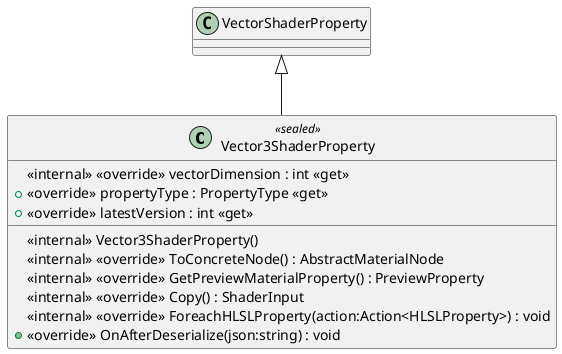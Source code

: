 @startuml
class Vector3ShaderProperty <<sealed>> {
    <<internal>> Vector3ShaderProperty()
    <<internal>> <<override>> vectorDimension : int <<get>>
    + <<override>> propertyType : PropertyType <<get>>
    <<internal>> <<override>> ToConcreteNode() : AbstractMaterialNode
    <<internal>> <<override>> GetPreviewMaterialProperty() : PreviewProperty
    <<internal>> <<override>> Copy() : ShaderInput
    <<internal>> <<override>> ForeachHLSLProperty(action:Action<HLSLProperty>) : void
    + <<override>> latestVersion : int <<get>>
    + <<override>> OnAfterDeserialize(json:string) : void
}
VectorShaderProperty <|-- Vector3ShaderProperty
@enduml
